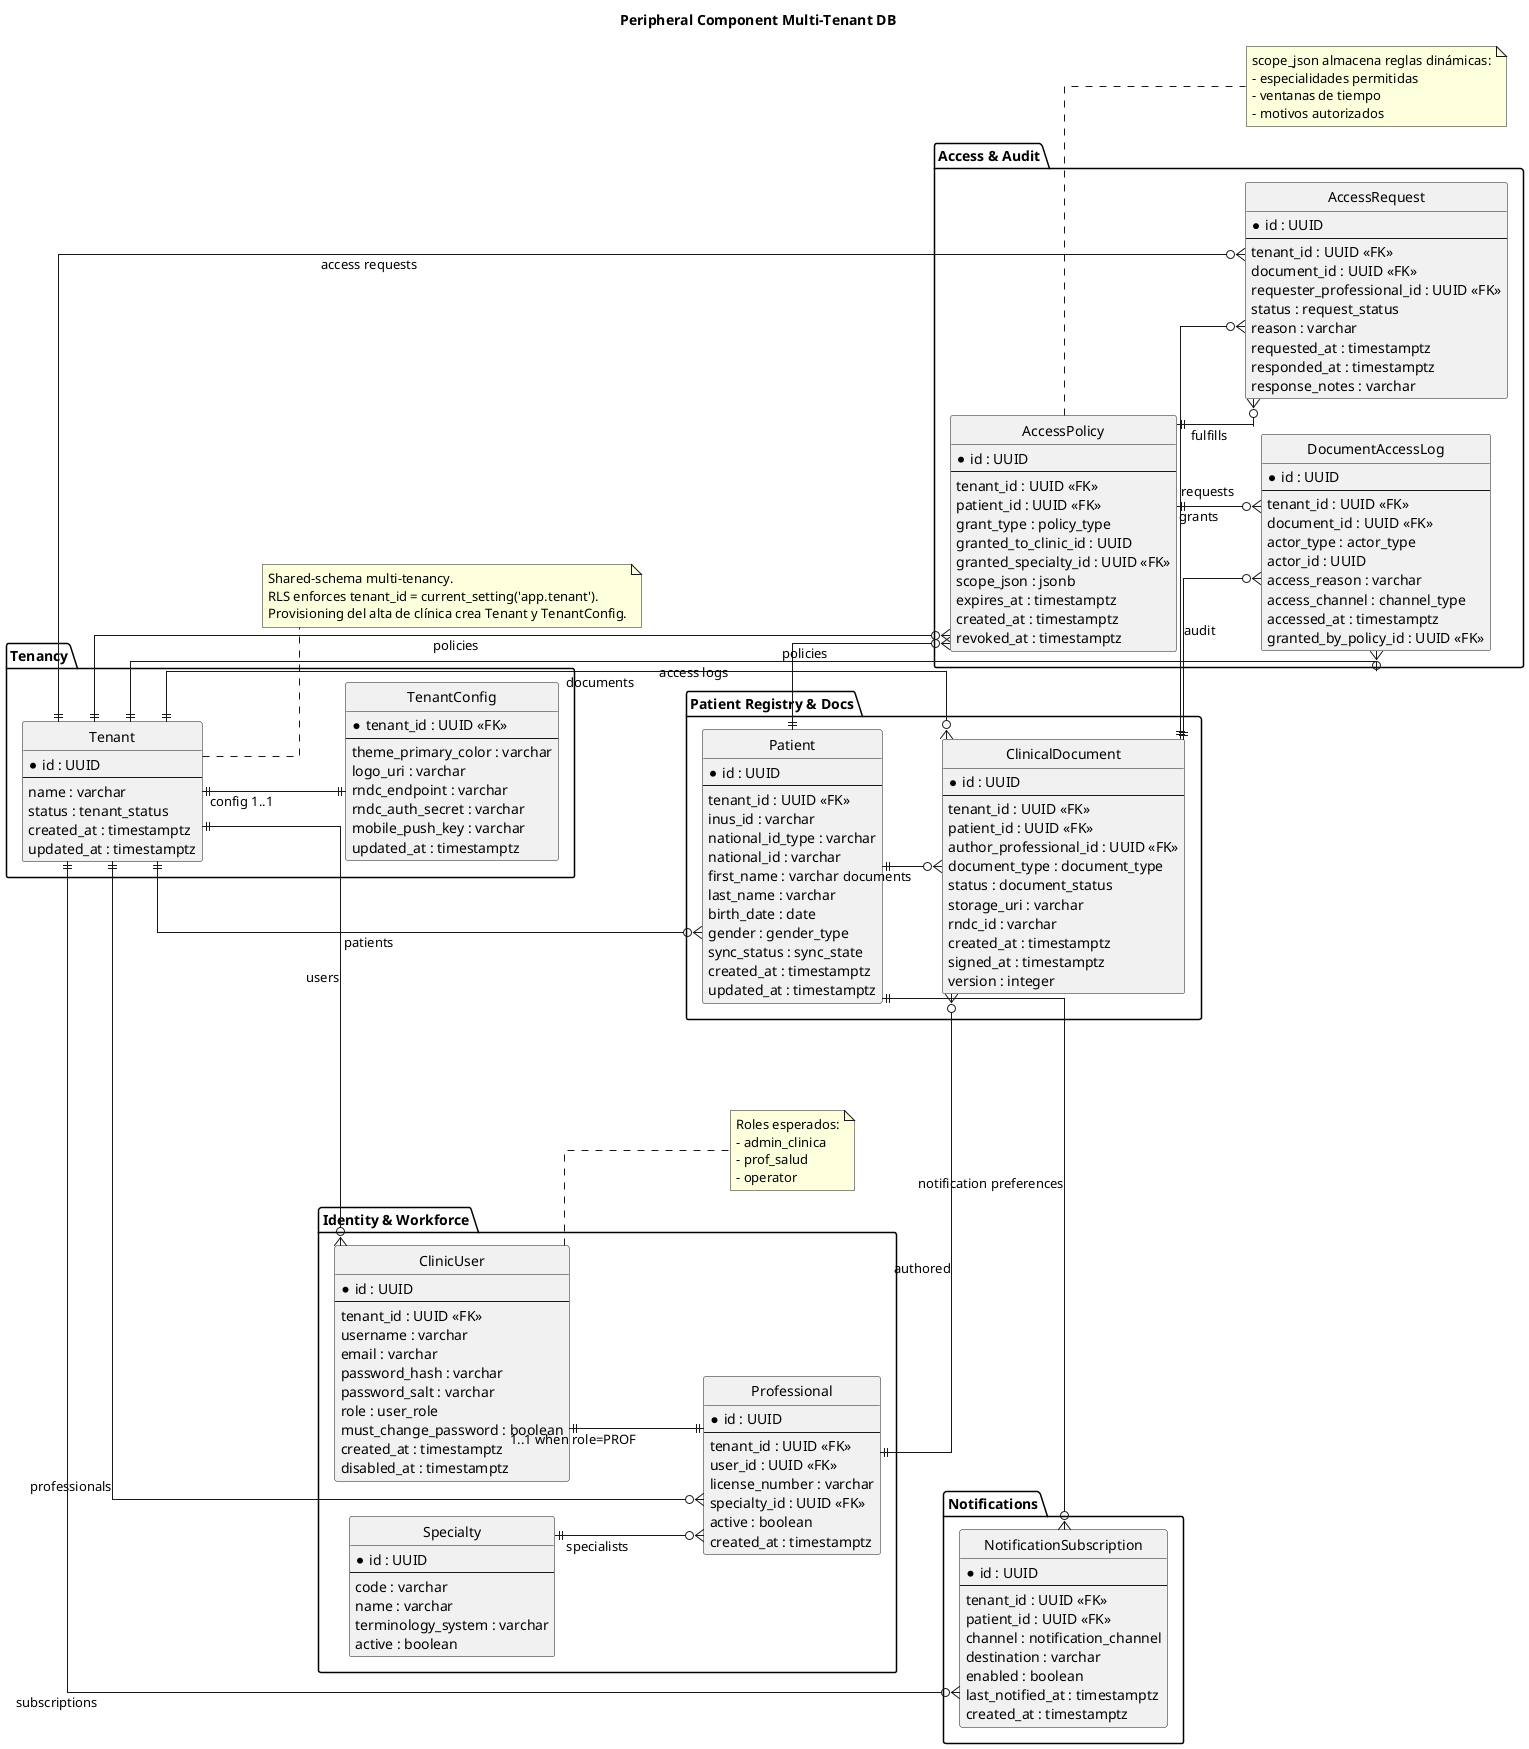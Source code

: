 @startuml
hide circle
skinparam linetype ortho
left to right direction
title Peripheral Component Multi-Tenant DB

package "Tenancy" {
  entity "Tenant" as tenant {
    *id : UUID
    --
    name : varchar
    status : tenant_status
    created_at : timestamptz
    updated_at : timestamptz
  }

  entity "TenantConfig" as tenant_config {
    *tenant_id : UUID <<FK>>
    --
    theme_primary_color : varchar
    logo_uri : varchar
    rndc_endpoint : varchar
    rndc_auth_secret : varchar
    mobile_push_key : varchar
    updated_at : timestamptz
  }
}

package "Identity & Workforce" {
  entity "ClinicUser" as clinic_user {
    *id : UUID
    --
    tenant_id : UUID <<FK>>
    username : varchar
    email : varchar
    password_hash : varchar
    password_salt : varchar
    role : user_role
    must_change_password : boolean
    created_at : timestamptz
    disabled_at : timestamptz
  }

  entity "Professional" as professional {
    *id : UUID
    --
    tenant_id : UUID <<FK>>
    user_id : UUID <<FK>>
    license_number : varchar
    specialty_id : UUID <<FK>>
    active : boolean
    created_at : timestamptz
  }

  entity "Specialty" as specialty {
    *id : UUID
    --
    code : varchar
    name : varchar
    terminology_system : varchar
    active : boolean
  }
}

package "Patient Registry & Docs" {
  entity "Patient" as patient {
    *id : UUID
    --
    tenant_id : UUID <<FK>>
    inus_id : varchar
    national_id_type : varchar
    national_id : varchar
    first_name : varchar
    last_name : varchar
    birth_date : date
    gender : gender_type
    sync_status : sync_state
    created_at : timestamptz
    updated_at : timestamptz
  }

  entity "ClinicalDocument" as clinical_document {
    *id : UUID
    --
    tenant_id : UUID <<FK>>
    patient_id : UUID <<FK>>
    author_professional_id : UUID <<FK>>
    document_type : document_type
    status : document_status
    storage_uri : varchar
    rndc_id : varchar
    created_at : timestamptz
    signed_at : timestamptz
    version : integer
  }
}

package "Access & Audit" {
  entity "DocumentAccessLog" as document_access_log {
    *id : UUID
    --
    tenant_id : UUID <<FK>>
    document_id : UUID <<FK>>
    actor_type : actor_type
    actor_id : UUID
    access_reason : varchar
    access_channel : channel_type
    accessed_at : timestamptz
    granted_by_policy_id : UUID <<FK>>
  }

  entity "AccessPolicy" as access_policy {
    *id : UUID
    --
    tenant_id : UUID <<FK>>
    patient_id : UUID <<FK>>
    grant_type : policy_type
    granted_to_clinic_id : UUID
    granted_specialty_id : UUID <<FK>>
    scope_json : jsonb
    expires_at : timestamptz
    created_at : timestamptz
    revoked_at : timestamptz
  }

  entity "AccessRequest" as access_request {
    *id : UUID
    --
    tenant_id : UUID <<FK>>
    document_id : UUID <<FK>>
    requester_professional_id : UUID <<FK>>
    status : request_status
    reason : varchar
    requested_at : timestamptz
    responded_at : timestamptz
    response_notes : varchar
  }
}

package "Notifications" {
  entity "NotificationSubscription" as notification_subscription {
    *id : UUID
    --
    tenant_id : UUID <<FK>>
    patient_id : UUID <<FK>>
    channel : notification_channel
    destination : varchar
    enabled : boolean
    last_notified_at : timestamptz
    created_at : timestamptz
  }
}

tenant ||--|| tenant_config : "config 1..1"
tenant ||--o{ clinic_user : "users"
tenant ||--o{ patient : "patients"
tenant ||--o{ professional : "professionals"
tenant ||--o{ clinical_document : "documents"
tenant ||--o{ access_policy : "policies"
tenant ||--o{ document_access_log : "access logs"
tenant ||--o{ access_request : "access requests"
tenant ||--o{ notification_subscription : "subscriptions"

clinic_user ||--|| professional : "1..1 when role=PROF"
specialty ||--o{ professional : "specialists"
patient ||--o{ clinical_document : "documents"
professional ||--o{ clinical_document : "authored"

clinical_document ||--o{ document_access_log : "audit"
clinical_document ||--o{ access_request : "requests"
access_policy ||--o{ document_access_log : "grants"
access_policy ||--o{ access_request : "fulfills"
patient ||--o{ access_policy : "policies"
patient ||--o{ notification_subscription : "notification preferences"

note right of tenant
  Shared-schema multi-tenancy.
  RLS enforces tenant_id = current_setting('app.tenant').
  Provisioning del alta de clínica crea Tenant y TenantConfig.
end note

note right of clinic_user
  Roles esperados:
  - admin_clinica
  - prof_salud
  - operator
end note

note right of access_policy
  scope_json almacena reglas dinámicas:
  - especialidades permitidas
  - ventanas de tiempo
  - motivos autorizados
end note

@enduml
